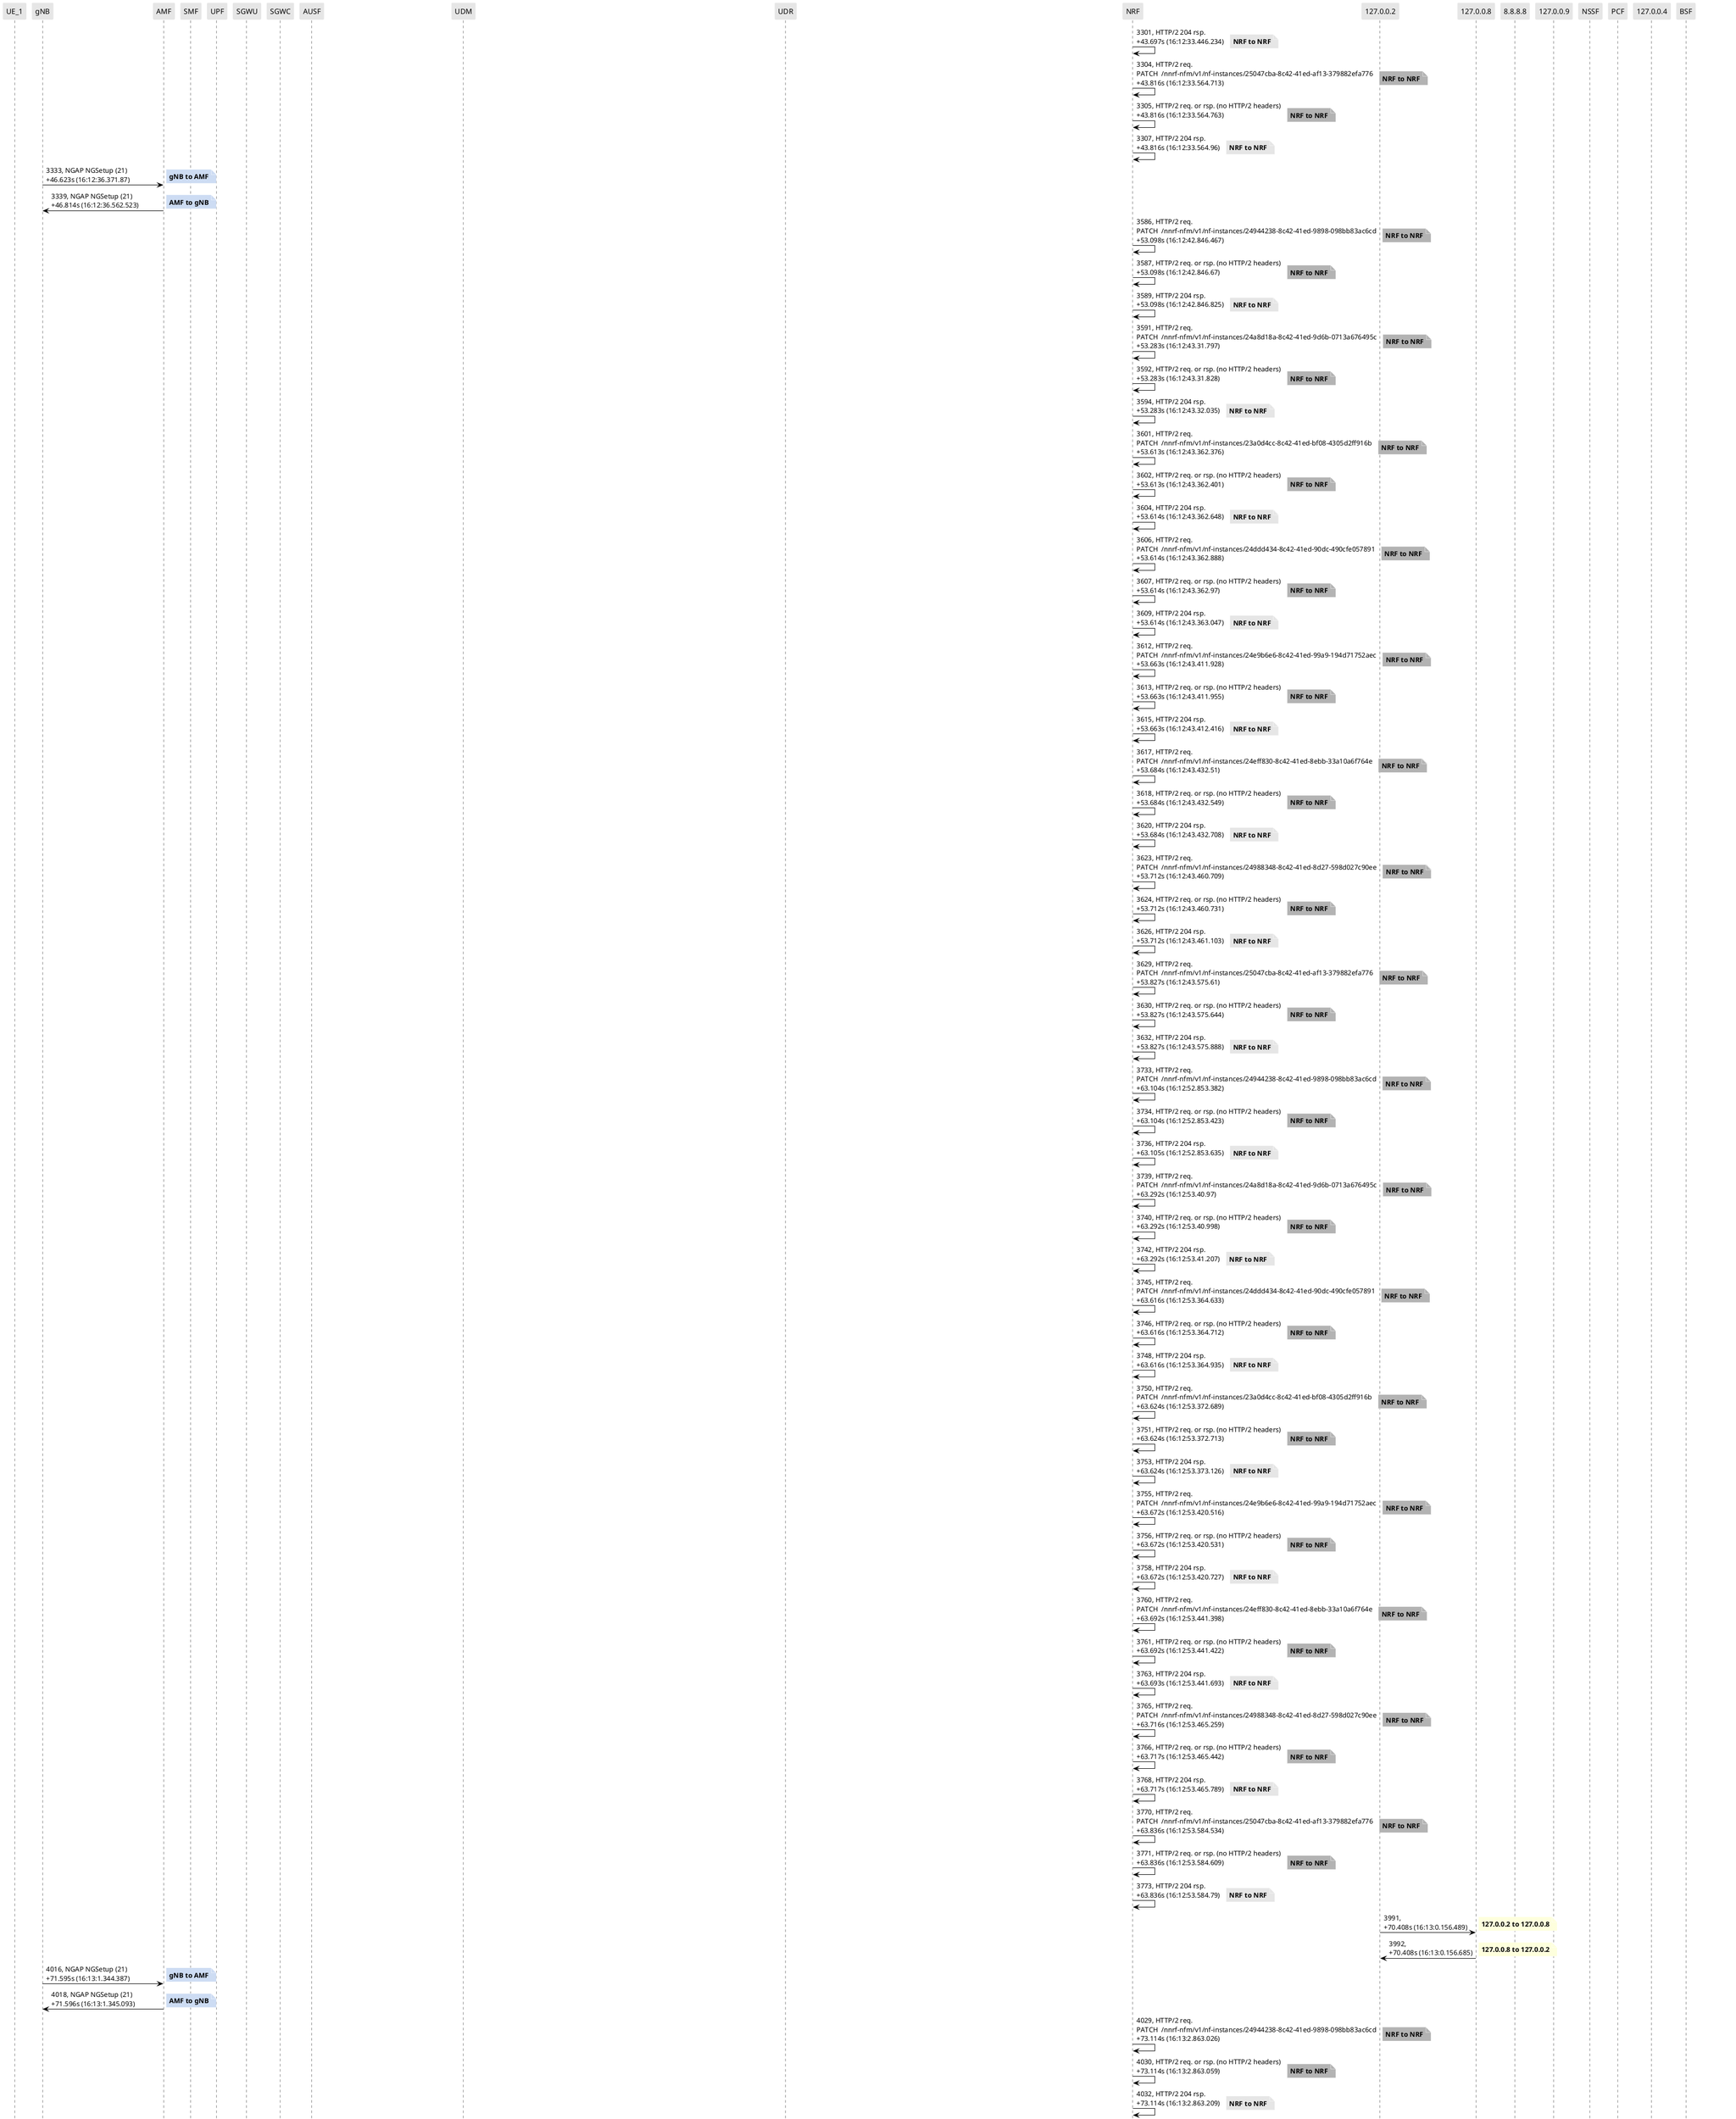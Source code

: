 @startuml
skinparam shadowing false
skinparam NoteBorderColor white
skinparam sequence {
    ArrowColor black
    LifeLineBorderColor black
    LifeLineBackgroundColor black
    ParticipantBorderColor white
    ParticipantBackgroundColor #e6e6e6
}
participant "UE_1"
participant "gNB"
participant "AMF"
participant "SMF"
participant "UPF"
participant "SGWU"
participant "SGWC"
participant "AUSF"
participant "UDM"
participant "UDR"
participant "NRF"
participant "127.0.0.2"
participant "127.0.0.8"
participant "8.8.8.8"
participant "127.0.0.9"
participant "NSSF"
participant "PCF"
participant "127.0.0.4"
participant "BSF"

"NRF" -> "NRF": 3301, HTTP/2 204 rsp.\n+43.697s (16:12:33.446.234)

note right #e6e6e6
**NRF to NRF**
end note

"NRF" -> "NRF": 3304, HTTP/2 req.\nPATCH  /nnrf-nfm/v1/nf-instances/25047cba-8c42-41ed-af13-379882efa776\n+43.816s (16:12:33.564.713)

note right #b3b3b3
**NRF to NRF**
end note

"NRF" -> "NRF": 3305, HTTP/2 req. or rsp. (no HTTP/2 headers)\n+43.816s (16:12:33.564.763)

note right #b3b3b3
**NRF to NRF**
end note

"NRF" -> "NRF": 3307, HTTP/2 204 rsp.\n+43.816s (16:12:33.564.96)

note right #e6e6e6
**NRF to NRF**
end note

"gNB" -> "AMF": 3333, NGAP NGSetup (21)\n+46.623s (16:12:36.371.87)

note right #CDDCF3
**gNB to AMF**
end note

"AMF" -> "gNB": 3339, NGAP NGSetup (21)\n+46.814s (16:12:36.562.523)

note right #CDDCF3
**AMF to gNB**
end note

"NRF" -> "NRF": 3586, HTTP/2 req.\nPATCH  /nnrf-nfm/v1/nf-instances/24944238-8c42-41ed-9898-098bb83ac6cd\n+53.098s (16:12:42.846.467)

note right #b3b3b3
**NRF to NRF**
end note

"NRF" -> "NRF": 3587, HTTP/2 req. or rsp. (no HTTP/2 headers)\n+53.098s (16:12:42.846.67)

note right #b3b3b3
**NRF to NRF**
end note

"NRF" -> "NRF": 3589, HTTP/2 204 rsp.\n+53.098s (16:12:42.846.825)

note right #e6e6e6
**NRF to NRF**
end note

"NRF" -> "NRF": 3591, HTTP/2 req.\nPATCH  /nnrf-nfm/v1/nf-instances/24a8d18a-8c42-41ed-9d6b-0713a676495c\n+53.283s (16:12:43.31.797)

note right #b3b3b3
**NRF to NRF**
end note

"NRF" -> "NRF": 3592, HTTP/2 req. or rsp. (no HTTP/2 headers)\n+53.283s (16:12:43.31.828)

note right #b3b3b3
**NRF to NRF**
end note

"NRF" -> "NRF": 3594, HTTP/2 204 rsp.\n+53.283s (16:12:43.32.035)

note right #e6e6e6
**NRF to NRF**
end note

"NRF" -> "NRF": 3601, HTTP/2 req.\nPATCH  /nnrf-nfm/v1/nf-instances/23a0d4cc-8c42-41ed-bf08-4305d2ff916b\n+53.613s (16:12:43.362.376)

note right #b3b3b3
**NRF to NRF**
end note

"NRF" -> "NRF": 3602, HTTP/2 req. or rsp. (no HTTP/2 headers)\n+53.613s (16:12:43.362.401)

note right #b3b3b3
**NRF to NRF**
end note

"NRF" -> "NRF": 3604, HTTP/2 204 rsp.\n+53.614s (16:12:43.362.648)

note right #e6e6e6
**NRF to NRF**
end note

"NRF" -> "NRF": 3606, HTTP/2 req.\nPATCH  /nnrf-nfm/v1/nf-instances/24ddd434-8c42-41ed-90dc-490cfe057891\n+53.614s (16:12:43.362.888)

note right #b3b3b3
**NRF to NRF**
end note

"NRF" -> "NRF": 3607, HTTP/2 req. or rsp. (no HTTP/2 headers)\n+53.614s (16:12:43.362.97)

note right #b3b3b3
**NRF to NRF**
end note

"NRF" -> "NRF": 3609, HTTP/2 204 rsp.\n+53.614s (16:12:43.363.047)

note right #e6e6e6
**NRF to NRF**
end note

"NRF" -> "NRF": 3612, HTTP/2 req.\nPATCH  /nnrf-nfm/v1/nf-instances/24e9b6e6-8c42-41ed-99a9-194d71752aec\n+53.663s (16:12:43.411.928)

note right #b3b3b3
**NRF to NRF**
end note

"NRF" -> "NRF": 3613, HTTP/2 req. or rsp. (no HTTP/2 headers)\n+53.663s (16:12:43.411.955)

note right #b3b3b3
**NRF to NRF**
end note

"NRF" -> "NRF": 3615, HTTP/2 204 rsp.\n+53.663s (16:12:43.412.416)

note right #e6e6e6
**NRF to NRF**
end note

"NRF" -> "NRF": 3617, HTTP/2 req.\nPATCH  /nnrf-nfm/v1/nf-instances/24eff830-8c42-41ed-8ebb-33a10a6f764e\n+53.684s (16:12:43.432.51)

note right #b3b3b3
**NRF to NRF**
end note

"NRF" -> "NRF": 3618, HTTP/2 req. or rsp. (no HTTP/2 headers)\n+53.684s (16:12:43.432.549)

note right #b3b3b3
**NRF to NRF**
end note

"NRF" -> "NRF": 3620, HTTP/2 204 rsp.\n+53.684s (16:12:43.432.708)

note right #e6e6e6
**NRF to NRF**
end note

"NRF" -> "NRF": 3623, HTTP/2 req.\nPATCH  /nnrf-nfm/v1/nf-instances/24988348-8c42-41ed-8d27-598d027c90ee\n+53.712s (16:12:43.460.709)

note right #b3b3b3
**NRF to NRF**
end note

"NRF" -> "NRF": 3624, HTTP/2 req. or rsp. (no HTTP/2 headers)\n+53.712s (16:12:43.460.731)

note right #b3b3b3
**NRF to NRF**
end note

"NRF" -> "NRF": 3626, HTTP/2 204 rsp.\n+53.712s (16:12:43.461.103)

note right #e6e6e6
**NRF to NRF**
end note

"NRF" -> "NRF": 3629, HTTP/2 req.\nPATCH  /nnrf-nfm/v1/nf-instances/25047cba-8c42-41ed-af13-379882efa776\n+53.827s (16:12:43.575.61)

note right #b3b3b3
**NRF to NRF**
end note

"NRF" -> "NRF": 3630, HTTP/2 req. or rsp. (no HTTP/2 headers)\n+53.827s (16:12:43.575.644)

note right #b3b3b3
**NRF to NRF**
end note

"NRF" -> "NRF": 3632, HTTP/2 204 rsp.\n+53.827s (16:12:43.575.888)

note right #e6e6e6
**NRF to NRF**
end note

"NRF" -> "NRF": 3733, HTTP/2 req.\nPATCH  /nnrf-nfm/v1/nf-instances/24944238-8c42-41ed-9898-098bb83ac6cd\n+63.104s (16:12:52.853.382)

note right #b3b3b3
**NRF to NRF**
end note

"NRF" -> "NRF": 3734, HTTP/2 req. or rsp. (no HTTP/2 headers)\n+63.104s (16:12:52.853.423)

note right #b3b3b3
**NRF to NRF**
end note

"NRF" -> "NRF": 3736, HTTP/2 204 rsp.\n+63.105s (16:12:52.853.635)

note right #e6e6e6
**NRF to NRF**
end note

"NRF" -> "NRF": 3739, HTTP/2 req.\nPATCH  /nnrf-nfm/v1/nf-instances/24a8d18a-8c42-41ed-9d6b-0713a676495c\n+63.292s (16:12:53.40.97)

note right #b3b3b3
**NRF to NRF**
end note

"NRF" -> "NRF": 3740, HTTP/2 req. or rsp. (no HTTP/2 headers)\n+63.292s (16:12:53.40.998)

note right #b3b3b3
**NRF to NRF**
end note

"NRF" -> "NRF": 3742, HTTP/2 204 rsp.\n+63.292s (16:12:53.41.207)

note right #e6e6e6
**NRF to NRF**
end note

"NRF" -> "NRF": 3745, HTTP/2 req.\nPATCH  /nnrf-nfm/v1/nf-instances/24ddd434-8c42-41ed-90dc-490cfe057891\n+63.616s (16:12:53.364.633)

note right #b3b3b3
**NRF to NRF**
end note

"NRF" -> "NRF": 3746, HTTP/2 req. or rsp. (no HTTP/2 headers)\n+63.616s (16:12:53.364.712)

note right #b3b3b3
**NRF to NRF**
end note

"NRF" -> "NRF": 3748, HTTP/2 204 rsp.\n+63.616s (16:12:53.364.935)

note right #e6e6e6
**NRF to NRF**
end note

"NRF" -> "NRF": 3750, HTTP/2 req.\nPATCH  /nnrf-nfm/v1/nf-instances/23a0d4cc-8c42-41ed-bf08-4305d2ff916b\n+63.624s (16:12:53.372.689)

note right #b3b3b3
**NRF to NRF**
end note

"NRF" -> "NRF": 3751, HTTP/2 req. or rsp. (no HTTP/2 headers)\n+63.624s (16:12:53.372.713)

note right #b3b3b3
**NRF to NRF**
end note

"NRF" -> "NRF": 3753, HTTP/2 204 rsp.\n+63.624s (16:12:53.373.126)

note right #e6e6e6
**NRF to NRF**
end note

"NRF" -> "NRF": 3755, HTTP/2 req.\nPATCH  /nnrf-nfm/v1/nf-instances/24e9b6e6-8c42-41ed-99a9-194d71752aec\n+63.672s (16:12:53.420.516)

note right #b3b3b3
**NRF to NRF**
end note

"NRF" -> "NRF": 3756, HTTP/2 req. or rsp. (no HTTP/2 headers)\n+63.672s (16:12:53.420.531)

note right #b3b3b3
**NRF to NRF**
end note

"NRF" -> "NRF": 3758, HTTP/2 204 rsp.\n+63.672s (16:12:53.420.727)

note right #e6e6e6
**NRF to NRF**
end note

"NRF" -> "NRF": 3760, HTTP/2 req.\nPATCH  /nnrf-nfm/v1/nf-instances/24eff830-8c42-41ed-8ebb-33a10a6f764e\n+63.692s (16:12:53.441.398)

note right #b3b3b3
**NRF to NRF**
end note

"NRF" -> "NRF": 3761, HTTP/2 req. or rsp. (no HTTP/2 headers)\n+63.692s (16:12:53.441.422)

note right #b3b3b3
**NRF to NRF**
end note

"NRF" -> "NRF": 3763, HTTP/2 204 rsp.\n+63.693s (16:12:53.441.693)

note right #e6e6e6
**NRF to NRF**
end note

"NRF" -> "NRF": 3765, HTTP/2 req.\nPATCH  /nnrf-nfm/v1/nf-instances/24988348-8c42-41ed-8d27-598d027c90ee\n+63.716s (16:12:53.465.259)

note right #b3b3b3
**NRF to NRF**
end note

"NRF" -> "NRF": 3766, HTTP/2 req. or rsp. (no HTTP/2 headers)\n+63.717s (16:12:53.465.442)

note right #b3b3b3
**NRF to NRF**
end note

"NRF" -> "NRF": 3768, HTTP/2 204 rsp.\n+63.717s (16:12:53.465.789)

note right #e6e6e6
**NRF to NRF**
end note

"NRF" -> "NRF": 3770, HTTP/2 req.\nPATCH  /nnrf-nfm/v1/nf-instances/25047cba-8c42-41ed-af13-379882efa776\n+63.836s (16:12:53.584.534)

note right #b3b3b3
**NRF to NRF**
end note

"NRF" -> "NRF": 3771, HTTP/2 req. or rsp. (no HTTP/2 headers)\n+63.836s (16:12:53.584.609)

note right #b3b3b3
**NRF to NRF**
end note

"NRF" -> "NRF": 3773, HTTP/2 204 rsp.\n+63.836s (16:12:53.584.79)

note right #e6e6e6
**NRF to NRF**
end note

"127.0.0.2" -> "127.0.0.8": 3991, \n+70.408s (16:13:0.156.489)

note right
**127.0.0.2 to 127.0.0.8**
end note

"127.0.0.8" -> "127.0.0.2": 3992, \n+70.408s (16:13:0.156.685)

note right
**127.0.0.8 to 127.0.0.2**
end note

"gNB" -> "AMF": 4016, NGAP NGSetup (21)\n+71.595s (16:13:1.344.387)

note right #CDDCF3
**gNB to AMF**
end note

"AMF" -> "gNB": 4018, NGAP NGSetup (21)\n+71.596s (16:13:1.345.093)

note right #CDDCF3
**AMF to gNB**
end note

"NRF" -> "NRF": 4029, HTTP/2 req.\nPATCH  /nnrf-nfm/v1/nf-instances/24944238-8c42-41ed-9898-098bb83ac6cd\n+73.114s (16:13:2.863.026)

note right #b3b3b3
**NRF to NRF**
end note

"NRF" -> "NRF": 4030, HTTP/2 req. or rsp. (no HTTP/2 headers)\n+73.114s (16:13:2.863.059)

note right #b3b3b3
**NRF to NRF**
end note

"NRF" -> "NRF": 4032, HTTP/2 204 rsp.\n+73.114s (16:13:2.863.209)

note right #e6e6e6
**NRF to NRF**
end note

"NRF" -> "NRF": 4034, HTTP/2 req.\nPATCH  /nnrf-nfm/v1/nf-instances/24a8d18a-8c42-41ed-9d6b-0713a676495c\n+73.300s (16:13:3.48.73)

note right #b3b3b3
**NRF to NRF**
end note

"NRF" -> "NRF": 4035, HTTP/2 req. or rsp. (no HTTP/2 headers)\n+73.300s (16:13:3.48.761)

note right #b3b3b3
**NRF to NRF**
end note

"NRF" -> "NRF": 4037, HTTP/2 204 rsp.\n+73.300s (16:13:3.48.904)

note right #e6e6e6
**NRF to NRF**
end note

"NRF" -> "NRF": 4040, HTTP/2 req.\nPATCH  /nnrf-nfm/v1/nf-instances/24ddd434-8c42-41ed-90dc-490cfe057891\n+73.624s (16:13:3.372.923)

note right #b3b3b3
**NRF to NRF**
end note

"NRF" -> "NRF": 4041, HTTP/2 req. or rsp. (no HTTP/2 headers)\n+73.624s (16:13:3.372.955)

note right #b3b3b3
**NRF to NRF**
end note

"NRF" -> "NRF": 4043, HTTP/2 204 rsp.\n+73.624s (16:13:3.373.087)

note right #e6e6e6
**NRF to NRF**
end note

"NRF" -> "NRF": 4045, HTTP/2 req.\nPATCH  /nnrf-nfm/v1/nf-instances/23a0d4cc-8c42-41ed-bf08-4305d2ff916b\n+73.626s (16:13:3.375.35)

note right #b3b3b3
**NRF to NRF**
end note

"NRF" -> "NRF": 4046, HTTP/2 req. or rsp. (no HTTP/2 headers)\n+73.626s (16:13:3.375.384)

note right #b3b3b3
**NRF to NRF**
end note

"NRF" -> "NRF": 4048, HTTP/2 204 rsp.\n+73.627s (16:13:3.375.518)

note right #e6e6e6
**NRF to NRF**
end note

"NRF" -> "NRF": 4050, HTTP/2 req.\nPATCH  /nnrf-nfm/v1/nf-instances/24e9b6e6-8c42-41ed-99a9-194d71752aec\n+73.679s (16:13:3.428.417)

note right #b3b3b3
**NRF to NRF**
end note

"NRF" -> "NRF": 4051, HTTP/2 req. or rsp. (no HTTP/2 headers)\n+73.680s (16:13:3.428.45)

note right #b3b3b3
**NRF to NRF**
end note

"NRF" -> "NRF": 4053, HTTP/2 204 rsp.\n+73.680s (16:13:3.428.583)

note right #e6e6e6
**NRF to NRF**
end note

"NRF" -> "NRF": 4055, HTTP/2 req.\nPATCH  /nnrf-nfm/v1/nf-instances/24eff830-8c42-41ed-8ebb-33a10a6f764e\n+73.700s (16:13:3.448.74)

note right #b3b3b3
**NRF to NRF**
end note

"NRF" -> "NRF": 4056, HTTP/2 req. or rsp. (no HTTP/2 headers)\n+73.700s (16:13:3.448.796)

note right #b3b3b3
**NRF to NRF**
end note

"NRF" -> "NRF": 4058, HTTP/2 204 rsp.\n+73.700s (16:13:3.449.086)

note right #e6e6e6
**NRF to NRF**
end note

"NRF" -> "NRF": 4061, HTTP/2 req.\nPATCH  /nnrf-nfm/v1/nf-instances/24988348-8c42-41ed-8d27-598d027c90ee\n+73.720s (16:13:3.468.822)

note right #b3b3b3
**NRF to NRF**
end note

"NRF" -> "NRF": 4062, HTTP/2 req. or rsp. (no HTTP/2 headers)\n+73.720s (16:13:3.468.892)

note right #b3b3b3
**NRF to NRF**
end note

"NRF" -> "NRF": 4064, HTTP/2 204 rsp.\n+73.720s (16:13:3.469.024)

note right #e6e6e6
**NRF to NRF**
end note

"127.0.0.9" -> "127.0.0.4": 4066, \n+73.784s (16:13:3.532.889)

note right
**127.0.0.9 to 127.0.0.4**
end note

"127.0.0.4" -> "127.0.0.9": 4067, \n+73.784s (16:13:3.533.135)

note right
**127.0.0.4 to 127.0.0.9**
end note

"NRF" -> "NRF": 4068, HTTP/2 req.\nPATCH  /nnrf-nfm/v1/nf-instances/25047cba-8c42-41ed-af13-379882efa776\n+73.845s (16:13:3.593.49)

note right #b3b3b3
**NRF to NRF**
end note

"NRF" -> "NRF": 4069, HTTP/2 req. or rsp. (no HTTP/2 headers)\n+73.845s (16:13:3.593.524)

note right #b3b3b3
**NRF to NRF**
end note

"NRF" -> "NRF": 4071, HTTP/2 204 rsp.\n+73.845s (16:13:3.593.733)

note right #e6e6e6
**NRF to NRF**
end note

"gNB" -> "AMF": 4102, NGAP InitialUEMessage (15),\nNAS Registration request (0x41)\n+77.824s (16:13:7.572.706)

note right #285AA4
**gNB to AMF**
end note

"NRF" -> "NRF": 4103, HTTP/2 req.\nGET  /nnrf-disc/v1/nf-instances\n+77.848s (16:13:7.596.541)

note right #b3b3b3
**NRF to NRF**
end note

"NRF" -> "NRF": 4104, HTTP/2 200 rsp.\n+77.865s (16:13:7.614.159)

note right #e6e6e6
**NRF to NRF**
end note

"NRF" -> "NRF": 4106, HTTP/2 req. or rsp. (no HTTP/2 headers)\n+77.865s (16:13:7.614.238)

note right #b3b3b3
**NRF to NRF**
end note

"AUSF" -> "AUSF": 4117, HTTP/2 req.\nPOST  /nausf-auth/v1/ue-authentications\n+77.873s (16:13:7.621.765)

note right #b3b3b3
**AUSF to AUSF**
end note

"AUSF" -> "AUSF": 4119, HTTP/2 req. or rsp. (no HTTP/2 headers)\n+77.873s (16:13:7.621.789)

note right #b3b3b3
**AUSF to AUSF**
end note

"NRF" -> "NRF": 4124, HTTP/2 req.\nGET  /nnrf-disc/v1/nf-instances\n+77.885s (16:13:7.633.465)

note right #b3b3b3
**NRF to NRF**
end note

"NRF" -> "NRF": 4125, HTTP/2 200 rsp.\n+77.885s (16:13:7.634.06)

note right #e6e6e6
**NRF to NRF**
end note

"NRF" -> "NRF": 4127, HTTP/2 req. or rsp. (no HTTP/2 headers)\n+77.885s (16:13:7.634.151)

note right #b3b3b3
**NRF to NRF**
end note

"UDM" -> "UDM": 4141, HTTP/2 req.\nPOST  /nudm-ueau/v1/suci-0-901-70-0000-0-0-0000000001/security-information/generate-auth-data\n+77.935s (16:13:7.683.857)

note right #b3b3b3
**UDM to UDM**
end note

"UDM" -> "UDM": 4145, HTTP/2 req. or rsp. (no HTTP/2 headers)\n+77.937s (16:13:7.686.201)

note right #b3b3b3
**UDM to UDM**
end note

"NRF" -> "NRF": 4147, HTTP/2 req.\nGET  /nnrf-disc/v1/nf-instances\n+77.942s (16:13:7.690.522)

note right #b3b3b3
**NRF to NRF**
end note

"NRF" -> "NRF": 4148, HTTP/2 200 rsp.\n+77.942s (16:13:7.690.699)

note right #e6e6e6
**NRF to NRF**
end note

"NRF" -> "NRF": 4150, HTTP/2 req. or rsp. (no HTTP/2 headers)\n+77.942s (16:13:7.690.732)

note right #b3b3b3
**NRF to NRF**
end note

"UDR" -> "UDR": 4163, HTTP/2 req.\nGET  /nudr-dr/v1/subscription-data/imsi-901700000000001/authentication-data/authentication-subscription\n+77.960s (16:13:7.708.87)

note right #b3b3b3
**UDR to UDR**
end note

"UDR" -> "UDR": 4175, HTTP/2 200 rsp.\n+78.041s (16:13:7.790.341)

note right #e6e6e6
**UDR to UDR**
end note

@enduml
